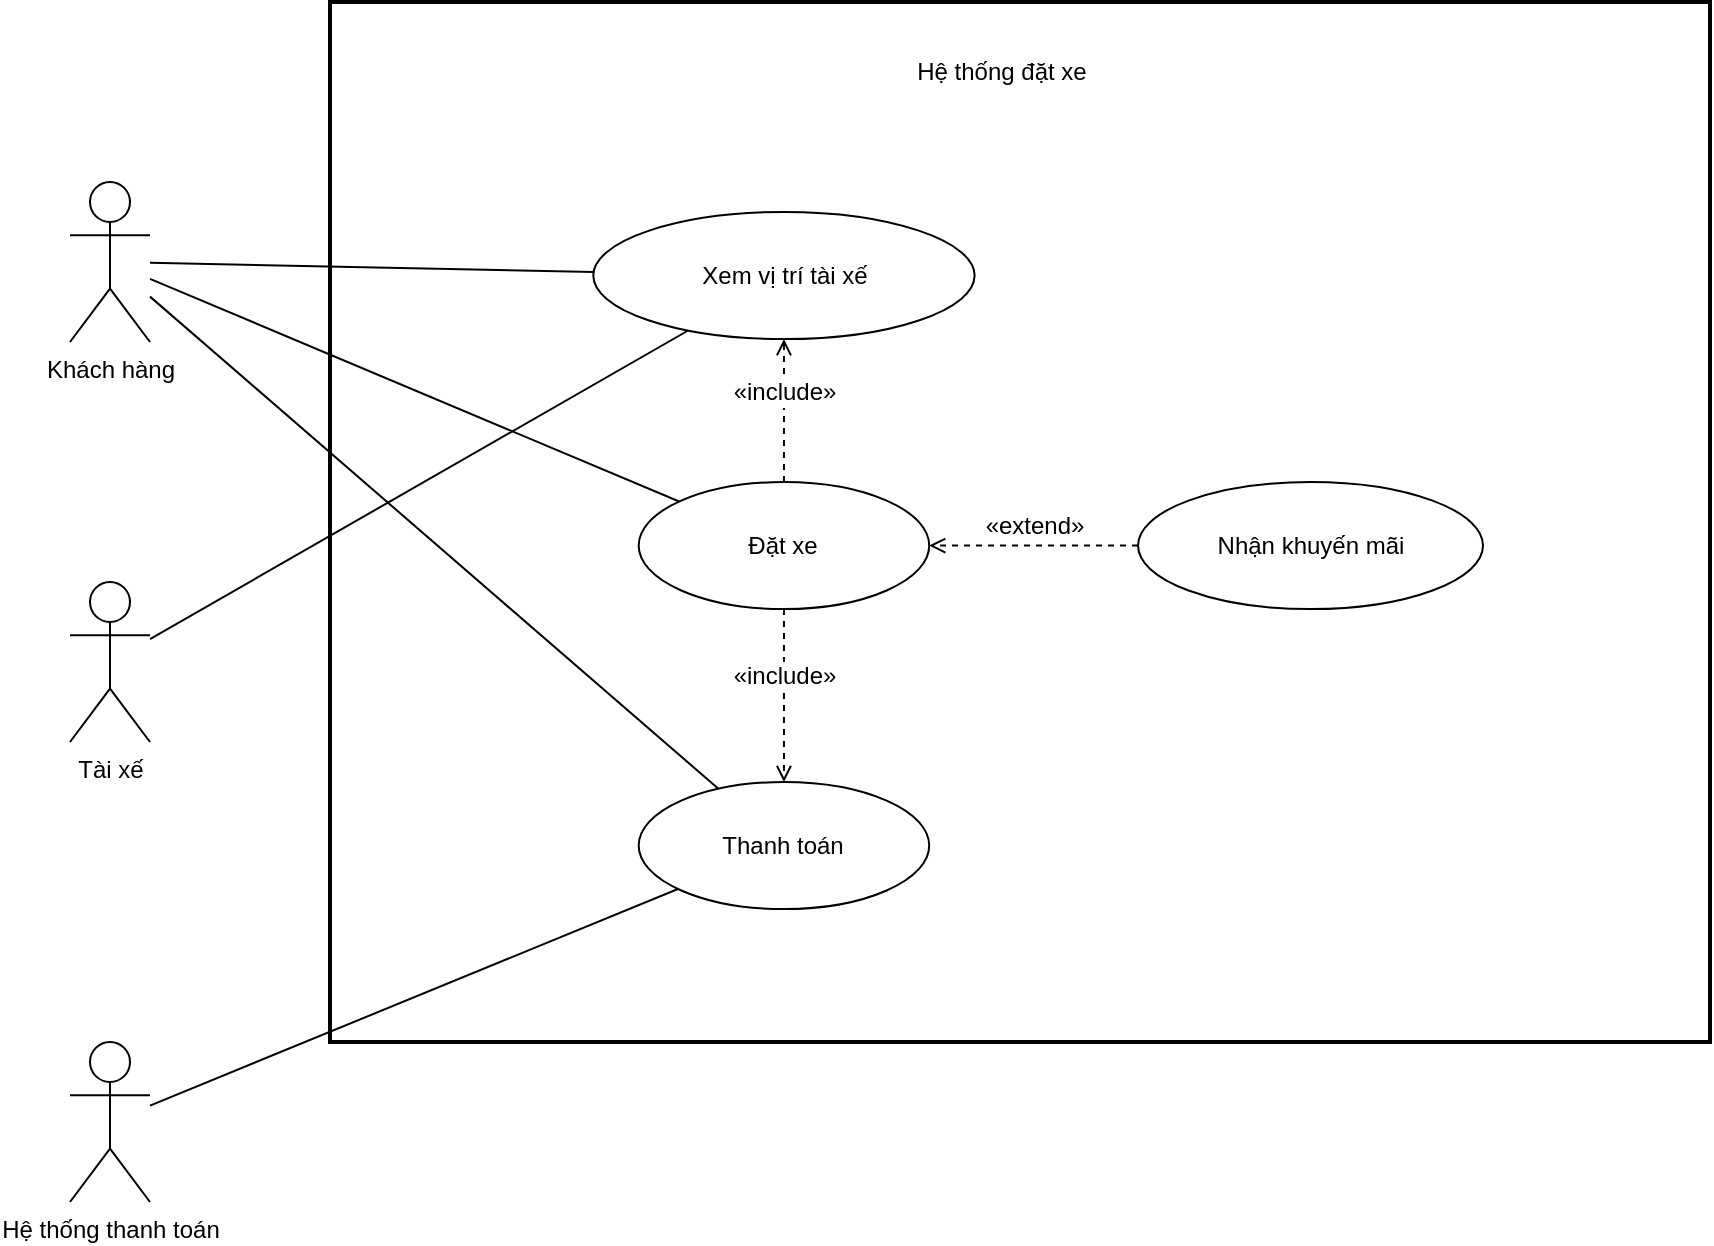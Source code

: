 <mxfile version="28.2.8">
  <diagram id="bai7" name="Bai7">
    <mxGraphModel dx="1830" dy="753" grid="1" gridSize="10" guides="1" tooltips="1" connect="1" arrows="1" fold="1" page="1" pageScale="1" pageWidth="1169" pageHeight="827" math="0" shadow="0">
      <root>
        <mxCell id="0" />
        <mxCell id="1" parent="0" />
        <mxCell id="rideBoundary" value="" style="shape=rectangle;whiteSpace=wrap;html=1;strokeWidth=2;rounded=0;" parent="1" vertex="1">
          <mxGeometry x="190" y="70" width="690" height="520" as="geometry" />
        </mxCell>
        <mxCell id="uc_book" value="Đặt xe" style="ellipse;whiteSpace=wrap;html=1;aspect=fixed;" parent="rideBoundary" vertex="1">
          <mxGeometry x="154.342" y="240" width="145.263" height="63.553" as="geometry" />
        </mxCell>
        <mxCell id="uc_view_driver" value="Xem vị trí tài xế" style="ellipse;whiteSpace=wrap;html=1;aspect=fixed;" parent="rideBoundary" vertex="1">
          <mxGeometry x="131.645" y="105" width="190.658" height="63.553" as="geometry" />
        </mxCell>
        <mxCell id="uc_payment" value="Thanh toán" style="ellipse;whiteSpace=wrap;html=1;aspect=fixed;" parent="rideBoundary" vertex="1">
          <mxGeometry x="154.342" y="390" width="145.263" height="63.553" as="geometry" />
        </mxCell>
        <mxCell id="uc_promo" value="Nhận khuyến mãi" style="ellipse;whiteSpace=wrap;html=1;aspect=fixed;" parent="rideBoundary" vertex="1">
          <mxGeometry x="404.013" y="240" width="172.5" height="63.553" as="geometry" />
        </mxCell>
        <mxCell id="include_view" value="«include»" style="endArrow=open;dashed=1;html=1;fontSize=12;labelBackgroundColor=#ffffff;" parent="rideBoundary" source="uc_book" target="uc_view_driver" edge="1">
          <mxGeometry relative="1" as="geometry">
            <mxPoint y="-10" as="offset" />
          </mxGeometry>
        </mxCell>
        <mxCell id="extend_promo" value="«extend»" style="endArrow=open;dashed=1;html=1;fontSize=12;labelBackgroundColor=#ffffff;" parent="rideBoundary" source="uc_promo" target="uc_book" edge="1">
          <mxGeometry relative="1" as="geometry">
            <mxPoint y="-10" as="offset" />
          </mxGeometry>
        </mxCell>
        <mxCell id="include_payment" value="«include»" style="endArrow=open;dashed=1;html=1;fontSize=12;labelBackgroundColor=#ffffff;" parent="rideBoundary" source="uc_book" target="uc_payment" edge="1">
          <mxGeometry relative="1" as="geometry">
            <mxPoint y="-10" as="offset" />
          </mxGeometry>
        </mxCell>
        <mxCell id="Q0LvSvdrNYf66rucdWmH-1" value="Hệ thống đặt xe" style="text;html=1;whiteSpace=wrap;strokeColor=none;fillColor=none;align=center;verticalAlign=middle;rounded=0;" vertex="1" parent="rideBoundary">
          <mxGeometry x="236.053" y="20" width="199.737" height="30" as="geometry" />
        </mxCell>
        <mxCell id="actor_customer_ride" value="Khách hàng" style="shape=umlActor;verticalLabelPosition=bottom;verticalAlign=top;html=1;" parent="1" vertex="1">
          <mxGeometry x="60" y="160" width="40" height="80" as="geometry" />
        </mxCell>
        <mxCell id="actor_driver" value="Tài xế" style="shape=umlActor;verticalLabelPosition=bottom;verticalAlign=top;html=1;" parent="1" vertex="1">
          <mxGeometry x="60" y="360" width="40" height="80" as="geometry" />
        </mxCell>
        <mxCell id="actor_payment" value="Hệ thống thanh toán" style="shape=umlActor;verticalLabelPosition=bottom;verticalAlign=top;html=1;" parent="1" vertex="1">
          <mxGeometry x="60" y="590" width="40" height="80" as="geometry" />
        </mxCell>
        <mxCell id="assoc_customer_book" style="endArrow=none;html=1;" parent="1" source="actor_customer_ride" target="uc_book" edge="1">
          <mxGeometry relative="1" as="geometry" />
        </mxCell>
        <mxCell id="assoc_customer_view" style="endArrow=none;html=1;" parent="1" source="actor_customer_ride" target="uc_view_driver" edge="1">
          <mxGeometry relative="1" as="geometry" />
        </mxCell>
        <mxCell id="assoc_customer_payment" style="endArrow=none;html=1;" parent="1" source="actor_customer_ride" target="uc_payment" edge="1">
          <mxGeometry relative="1" as="geometry" />
        </mxCell>
        <mxCell id="assoc_driver_view" style="endArrow=none;html=1;" parent="1" source="actor_driver" target="uc_view_driver" edge="1">
          <mxGeometry relative="1" as="geometry" />
        </mxCell>
        <mxCell id="assoc_payment_system" style="endArrow=none;html=1;" parent="1" source="actor_payment" target="uc_payment" edge="1">
          <mxGeometry relative="1" as="geometry" />
        </mxCell>
      </root>
    </mxGraphModel>
  </diagram>
</mxfile>
